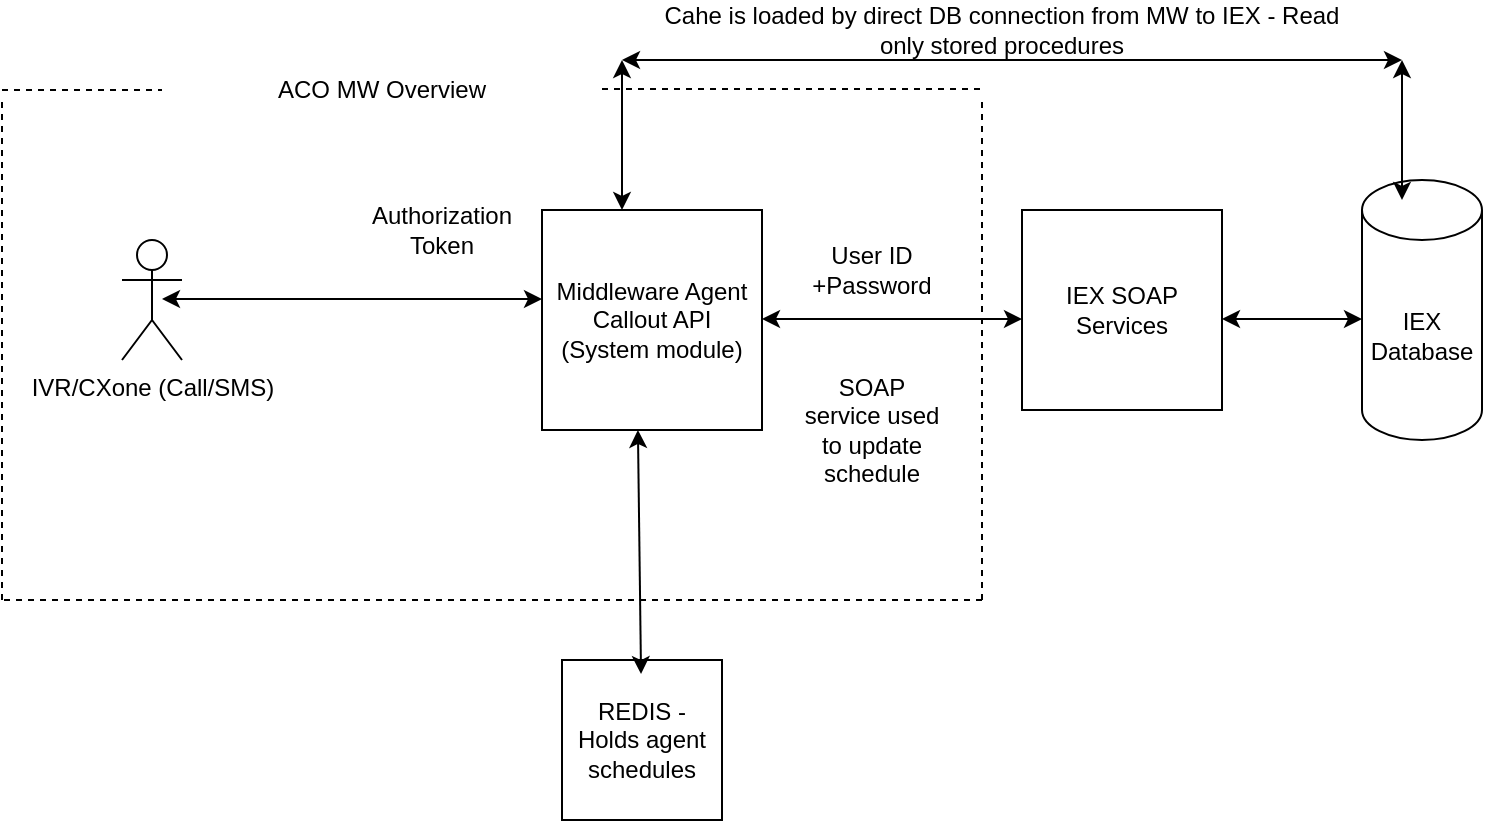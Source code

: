 <mxfile version="21.6.7" type="github">
  <diagram name="Page-1" id="S2DO4Dpq8Ne72N8rx3Cb">
    <mxGraphModel dx="1034" dy="432" grid="1" gridSize="10" guides="1" tooltips="1" connect="1" arrows="1" fold="1" page="1" pageScale="1" pageWidth="850" pageHeight="1100" math="0" shadow="0">
      <root>
        <mxCell id="0" />
        <mxCell id="1" parent="0" />
        <mxCell id="ZE6NOK02QtIq8QPacqUB-1" value="IVR/CXone (Call/SMS)" style="shape=umlActor;verticalLabelPosition=bottom;verticalAlign=top;html=1;outlineConnect=0;" parent="1" vertex="1">
          <mxGeometry x="100" y="130" width="30" height="60" as="geometry" />
        </mxCell>
        <mxCell id="ZE6NOK02QtIq8QPacqUB-2" value="" style="endArrow=classic;startArrow=classic;html=1;rounded=0;" parent="1" edge="1">
          <mxGeometry width="50" height="50" relative="1" as="geometry">
            <mxPoint x="120" y="159.5" as="sourcePoint" />
            <mxPoint x="310" y="159.5" as="targetPoint" />
          </mxGeometry>
        </mxCell>
        <mxCell id="ZE6NOK02QtIq8QPacqUB-3" value="Authorization Token" style="text;html=1;strokeColor=none;fillColor=none;align=center;verticalAlign=middle;whiteSpace=wrap;rounded=0;" parent="1" vertex="1">
          <mxGeometry x="220" y="110" width="80" height="30" as="geometry" />
        </mxCell>
        <mxCell id="ZE6NOK02QtIq8QPacqUB-4" value="&lt;div&gt;Middleware Agent Callout API&lt;/div&gt;&lt;div&gt;(System module)&lt;/div&gt;" style="whiteSpace=wrap;html=1;aspect=fixed;" parent="1" vertex="1">
          <mxGeometry x="310" y="115" width="110" height="110" as="geometry" />
        </mxCell>
        <mxCell id="ZE6NOK02QtIq8QPacqUB-5" value="" style="endArrow=classic;startArrow=classic;html=1;rounded=0;" parent="1" edge="1">
          <mxGeometry width="50" height="50" relative="1" as="geometry">
            <mxPoint x="420" y="169.5" as="sourcePoint" />
            <mxPoint x="550" y="169.5" as="targetPoint" />
          </mxGeometry>
        </mxCell>
        <mxCell id="ZE6NOK02QtIq8QPacqUB-6" value="IEX SOAP Services" style="whiteSpace=wrap;html=1;aspect=fixed;" parent="1" vertex="1">
          <mxGeometry x="550" y="115" width="100" height="100" as="geometry" />
        </mxCell>
        <mxCell id="ZE6NOK02QtIq8QPacqUB-7" value="User ID +Password " style="text;html=1;strokeColor=none;fillColor=none;align=center;verticalAlign=middle;whiteSpace=wrap;rounded=0;" parent="1" vertex="1">
          <mxGeometry x="440" y="110" width="70" height="70" as="geometry" />
        </mxCell>
        <mxCell id="ZE6NOK02QtIq8QPacqUB-8" value="SOAP service used to update schedule" style="text;html=1;strokeColor=none;fillColor=none;align=center;verticalAlign=middle;whiteSpace=wrap;rounded=0;" parent="1" vertex="1">
          <mxGeometry x="440" y="180" width="70" height="90" as="geometry" />
        </mxCell>
        <mxCell id="ZE6NOK02QtIq8QPacqUB-9" value="IEX Database" style="shape=cylinder3;whiteSpace=wrap;html=1;boundedLbl=1;backgroundOutline=1;size=15;" parent="1" vertex="1">
          <mxGeometry x="720" y="100" width="60" height="130" as="geometry" />
        </mxCell>
        <mxCell id="ZE6NOK02QtIq8QPacqUB-10" value="" style="endArrow=classic;startArrow=classic;html=1;rounded=0;entryX=0;entryY=0.5;entryDx=0;entryDy=0;entryPerimeter=0;" parent="1" edge="1">
          <mxGeometry width="50" height="50" relative="1" as="geometry">
            <mxPoint x="650" y="169.5" as="sourcePoint" />
            <mxPoint x="720" y="169.5" as="targetPoint" />
          </mxGeometry>
        </mxCell>
        <mxCell id="ZE6NOK02QtIq8QPacqUB-12" value="" style="endArrow=none;dashed=1;html=1;rounded=0;" parent="1" edge="1">
          <mxGeometry width="50" height="50" relative="1" as="geometry">
            <mxPoint x="530" y="310" as="sourcePoint" />
            <mxPoint x="40" y="310" as="targetPoint" />
          </mxGeometry>
        </mxCell>
        <mxCell id="ZE6NOK02QtIq8QPacqUB-13" value="" style="endArrow=none;dashed=1;html=1;rounded=0;" parent="1" edge="1">
          <mxGeometry width="50" height="50" relative="1" as="geometry">
            <mxPoint x="530" y="310" as="sourcePoint" />
            <mxPoint x="530" y="60" as="targetPoint" />
          </mxGeometry>
        </mxCell>
        <mxCell id="ZE6NOK02QtIq8QPacqUB-14" value="" style="endArrow=none;dashed=1;html=1;rounded=0;" parent="1" edge="1">
          <mxGeometry width="50" height="50" relative="1" as="geometry">
            <mxPoint x="40" y="310" as="sourcePoint" />
            <mxPoint x="40" y="60" as="targetPoint" />
          </mxGeometry>
        </mxCell>
        <mxCell id="ZE6NOK02QtIq8QPacqUB-15" value="" style="endArrow=none;dashed=1;html=1;rounded=0;" parent="1" target="ZE6NOK02QtIq8QPacqUB-16" edge="1">
          <mxGeometry width="50" height="50" relative="1" as="geometry">
            <mxPoint x="40" y="55" as="sourcePoint" />
            <mxPoint x="110" y="50" as="targetPoint" />
          </mxGeometry>
        </mxCell>
        <mxCell id="ZE6NOK02QtIq8QPacqUB-16" value="ACO MW Overview" style="text;html=1;strokeColor=none;fillColor=none;align=center;verticalAlign=middle;whiteSpace=wrap;rounded=0;" parent="1" vertex="1">
          <mxGeometry x="120" y="40" width="220" height="30" as="geometry" />
        </mxCell>
        <mxCell id="ZE6NOK02QtIq8QPacqUB-17" value="" style="endArrow=none;dashed=1;html=1;rounded=0;" parent="1" edge="1">
          <mxGeometry width="50" height="50" relative="1" as="geometry">
            <mxPoint x="340" y="54.5" as="sourcePoint" />
            <mxPoint x="530" y="54.5" as="targetPoint" />
          </mxGeometry>
        </mxCell>
        <mxCell id="vm18_fpK6kbzvEr00Nit-1" value="REDIS - Holds agent schedules" style="whiteSpace=wrap;html=1;aspect=fixed;" vertex="1" parent="1">
          <mxGeometry x="320" y="340" width="80" height="80" as="geometry" />
        </mxCell>
        <mxCell id="vm18_fpK6kbzvEr00Nit-4" value="" style="endArrow=classic;startArrow=classic;html=1;rounded=0;exitX=0.613;exitY=0.025;exitDx=0;exitDy=0;exitPerimeter=0;entryX=0.436;entryY=1;entryDx=0;entryDy=0;entryPerimeter=0;" edge="1" parent="1" target="ZE6NOK02QtIq8QPacqUB-4">
          <mxGeometry width="50" height="50" relative="1" as="geometry">
            <mxPoint x="359.52" y="347" as="sourcePoint" />
            <mxPoint x="370.48" y="225" as="targetPoint" />
          </mxGeometry>
        </mxCell>
        <mxCell id="vm18_fpK6kbzvEr00Nit-5" value="" style="endArrow=classic;startArrow=classic;html=1;rounded=0;" edge="1" parent="1">
          <mxGeometry width="50" height="50" relative="1" as="geometry">
            <mxPoint x="350" y="115" as="sourcePoint" />
            <mxPoint x="350" y="40" as="targetPoint" />
          </mxGeometry>
        </mxCell>
        <mxCell id="vm18_fpK6kbzvEr00Nit-6" value="" style="endArrow=classic;startArrow=classic;html=1;rounded=0;" edge="1" parent="1">
          <mxGeometry width="50" height="50" relative="1" as="geometry">
            <mxPoint x="350" y="40" as="sourcePoint" />
            <mxPoint x="740" y="40" as="targetPoint" />
          </mxGeometry>
        </mxCell>
        <mxCell id="vm18_fpK6kbzvEr00Nit-7" value="" style="endArrow=classic;startArrow=classic;html=1;rounded=0;" edge="1" parent="1">
          <mxGeometry width="50" height="50" relative="1" as="geometry">
            <mxPoint x="740" y="110" as="sourcePoint" />
            <mxPoint x="740" y="40" as="targetPoint" />
          </mxGeometry>
        </mxCell>
        <mxCell id="vm18_fpK6kbzvEr00Nit-8" value="Cahe is loaded by direct DB connection from MW to IEX - Read only stored procedures" style="text;html=1;strokeColor=none;fillColor=none;align=center;verticalAlign=middle;whiteSpace=wrap;rounded=0;" vertex="1" parent="1">
          <mxGeometry x="360" y="10" width="360" height="30" as="geometry" />
        </mxCell>
      </root>
    </mxGraphModel>
  </diagram>
</mxfile>
